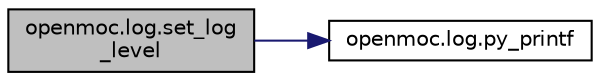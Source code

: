 digraph "openmoc.log.set_log_level"
{
  edge [fontname="Helvetica",fontsize="10",labelfontname="Helvetica",labelfontsize="10"];
  node [fontname="Helvetica",fontsize="10",shape=record];
  rankdir="LR";
  Node1 [label="openmoc.log.set_log\l_level",height=0.2,width=0.4,color="black", fillcolor="grey75", style="filled" fontcolor="black"];
  Node1 -> Node2 [color="midnightblue",fontsize="10",style="solid",fontname="Helvetica"];
  Node2 [label="openmoc.log.py_printf",height=0.2,width=0.4,color="black", fillcolor="white", style="filled",URL="$namespaceopenmoc_1_1log.html#a0bfafaa584b4e7156cce255cb70943e5",tooltip="Function to print a log message to the screen."];
}
